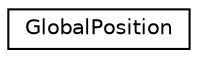 digraph "Graphical Class Hierarchy"
{
 // LATEX_PDF_SIZE
  edge [fontname="Helvetica",fontsize="10",labelfontname="Helvetica",labelfontsize="10"];
  node [fontname="Helvetica",fontsize="10",shape=record];
  rankdir="LR";
  Node0 [label="GlobalPosition",height=0.2,width=0.4,color="black", fillcolor="white", style="filled",URL="$struct_global_position.html",tooltip=" "];
}
